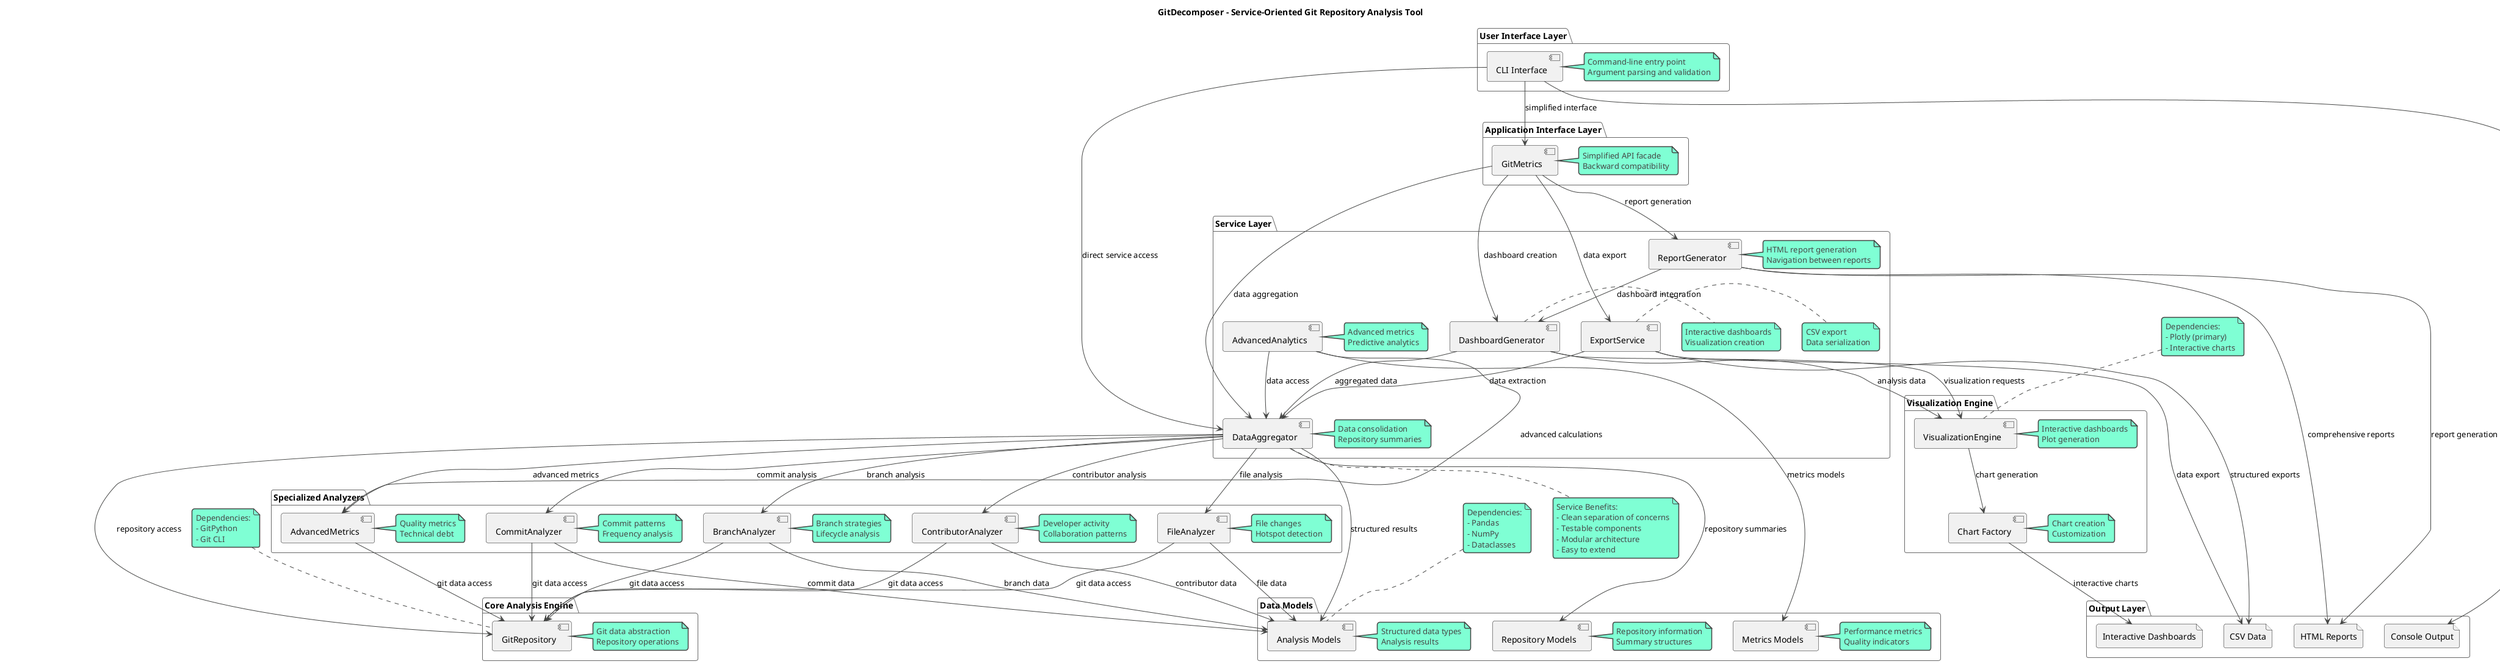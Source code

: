 @startuml GitDecomposer Architecture
!theme vibrant

title GitDecomposer - Service-Oriented Git Repository Analysis Tool

package "User Interface Layer" {
  component "CLI Interface" as CLI
  note right of CLI : Command-line entry point\nArgument parsing and validation
}

package "Application Interface Layer" {
  component "GitMetrics" as GM
  note right of GM : Simplified API facade\nBackward compatibility
}

package "Service Layer" {
  component "DataAggregator" as DA
  component "DashboardGenerator" as DG
  component "ReportGenerator" as RG
  component "ExportService" as ES
  component "AdvancedAnalytics" as AA
  
  note right of DA : Data consolidation\nRepository summaries
  note right of DG : Interactive dashboards\nVisualization creation
  note right of RG : HTML report generation\nNavigation between reports
  note right of ES : CSV export\nData serialization
  note right of AA : Advanced metrics\nPredictive analytics
}

package "Core Analysis Engine" {
  component "GitRepository" as GR
  note right of GR : Git data abstraction\nRepository operations
}

package "Specialized Analyzers" {
  component "CommitAnalyzer" as CA
  component "FileAnalyzer" as FA  
  component "ContributorAnalyzer" as CRA
  component "BranchAnalyzer" as BA
  component "AdvancedMetrics" as AM
  
  note right of CA : Commit patterns\nFrequency analysis
  note right of FA : File changes\nHotspot detection
  note right of CRA : Developer activity\nCollaboration patterns
  note right of BA : Branch strategies\nLifecycle analysis
  note right of AM : Quality metrics\nTechnical debt
}

package "Data Models" {
  component "Analysis Models" as Models
  component "Repository Models" as RM
  component "Metrics Models" as MM
  
  note right of Models : Structured data types\nAnalysis results
  note right of RM : Repository information\nSummary structures
  note right of MM : Performance metrics\nQuality indicators
}

package "Visualization Engine" {
  component "VisualizationEngine" as VE
  component "Chart Factory" as CF
  
  note right of VE : Interactive dashboards\nPlot generation
  note right of CF : Chart creation\nCustomization
}

package "Output Layer" {
  file "HTML Reports" as HTML
  file "CSV Data" as CSV
  file "Console Output" as Console
  file "Interactive Dashboards" as Dashboards
}

' User interactions
CLI --> GM : simplified interface
CLI --> DA : direct service access
CLI --> Console : display results

' Application interface
GM --> DA : data aggregation
GM --> DG : dashboard creation
GM --> RG : report generation
GM --> ES : data export

' Service layer relationships
DA --> GR : repository access
DA --> CA : commit analysis
DA --> FA : file analysis  
DA --> CRA : contributor analysis
DA --> BA : branch analysis
DA --> AM : advanced metrics

DG --> DA : aggregated data
DG --> VE : visualization requests
RG --> DG : dashboard integration
RG --> HTML : report generation
ES --> DA : data extraction
ES --> CSV : data export
AA --> DA : data access
AA --> AM : advanced calculations

' Analyzer dependencies
CA --> GR : git data access
FA --> GR : git data access
CRA --> GR : git data access
BA --> GR : git data access
AM --> GR : git data access

' Data model usage
DA --> Models : structured results
DA --> RM : repository summaries
AA --> MM : metrics models
CA --> Models : commit data
FA --> Models : file data
CRA --> Models : contributor data
BA --> Models : branch data

' Visualization pipeline
DG --> VE : analysis data
VE --> CF : chart generation
CF --> Dashboards : interactive charts
RG --> HTML : comprehensive reports
ES --> CSV : structured exports

' External dependencies
note top of GR : Dependencies:\n- GitPython\n- Git CLI
note top of VE : Dependencies:\n- Plotly (primary)\n- Interactive charts
note top of Models : Dependencies:\n- Pandas\n- NumPy\n- Dataclasses

' Service layer benefits
note bottom of DA : Service Benefits:\n- Clean separation of concerns\n- Testable components\n- Modular architecture\n- Easy to extend

@enduml

